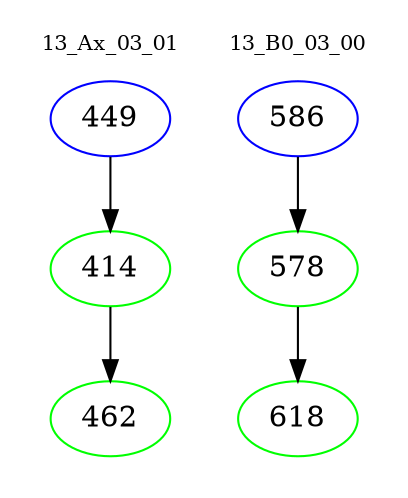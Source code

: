 digraph{
subgraph cluster_0 {
color = white
label = "13_Ax_03_01";
fontsize=10;
T0_449 [label="449", color="blue"]
T0_449 -> T0_414 [color="black"]
T0_414 [label="414", color="green"]
T0_414 -> T0_462 [color="black"]
T0_462 [label="462", color="green"]
}
subgraph cluster_1 {
color = white
label = "13_B0_03_00";
fontsize=10;
T1_586 [label="586", color="blue"]
T1_586 -> T1_578 [color="black"]
T1_578 [label="578", color="green"]
T1_578 -> T1_618 [color="black"]
T1_618 [label="618", color="green"]
}
}
